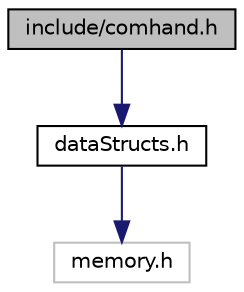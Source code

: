 digraph "include/comhand.h"
{
 // LATEX_PDF_SIZE
  edge [fontname="Helvetica",fontsize="10",labelfontname="Helvetica",labelfontsize="10"];
  node [fontname="Helvetica",fontsize="10",shape=record];
  Node1 [label="include/comhand.h",height=0.2,width=0.4,color="black", fillcolor="grey75", style="filled", fontcolor="black",tooltip="A set of functions that allow users to interact with the OS."];
  Node1 -> Node2 [color="midnightblue",fontsize="10",style="solid",fontname="Helvetica"];
  Node2 [label="dataStructs.h",height=0.2,width=0.4,color="black", fillcolor="white", style="filled",URL="$dataStructs_8h.html",tooltip="Data structures associated with processes and the functions to go with them."];
  Node2 -> Node3 [color="midnightblue",fontsize="10",style="solid",fontname="Helvetica"];
  Node3 [label="memory.h",height=0.2,width=0.4,color="grey75", fillcolor="white", style="filled",tooltip=" "];
}
